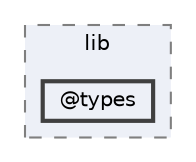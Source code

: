 digraph "@types"
{
 // INTERACTIVE_SVG=YES
 // LATEX_PDF_SIZE
  bgcolor="transparent";
  edge [fontname=Helvetica,fontsize=10,labelfontname=Helvetica,labelfontsize=10];
  node [fontname=Helvetica,fontsize=10,shape=box,height=0.2,width=0.4];
  compound=true
  subgraph clusterdir_c385344803f99720a39c3948b5908dcd {
    graph [ bgcolor="#edf0f7", pencolor="grey50", label="lib", fontname=Helvetica,fontsize=10 style="filled,dashed", URL="dir_c385344803f99720a39c3948b5908dcd.html",tooltip=""]
  dir_624fcaaf507dc65a457701597242ddb9 [label="@types", fillcolor="#edf0f7", color="grey25", style="filled,bold", URL="dir_624fcaaf507dc65a457701597242ddb9.html",tooltip=""];
  }
}
